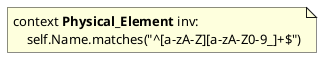 @startuml

note as Physical_Element_Name
context **Physical_Element** inv:
    self.Name.matches("^[a-zA-Z][a-zA-Z0-9_]+$")
end note

@enduml
